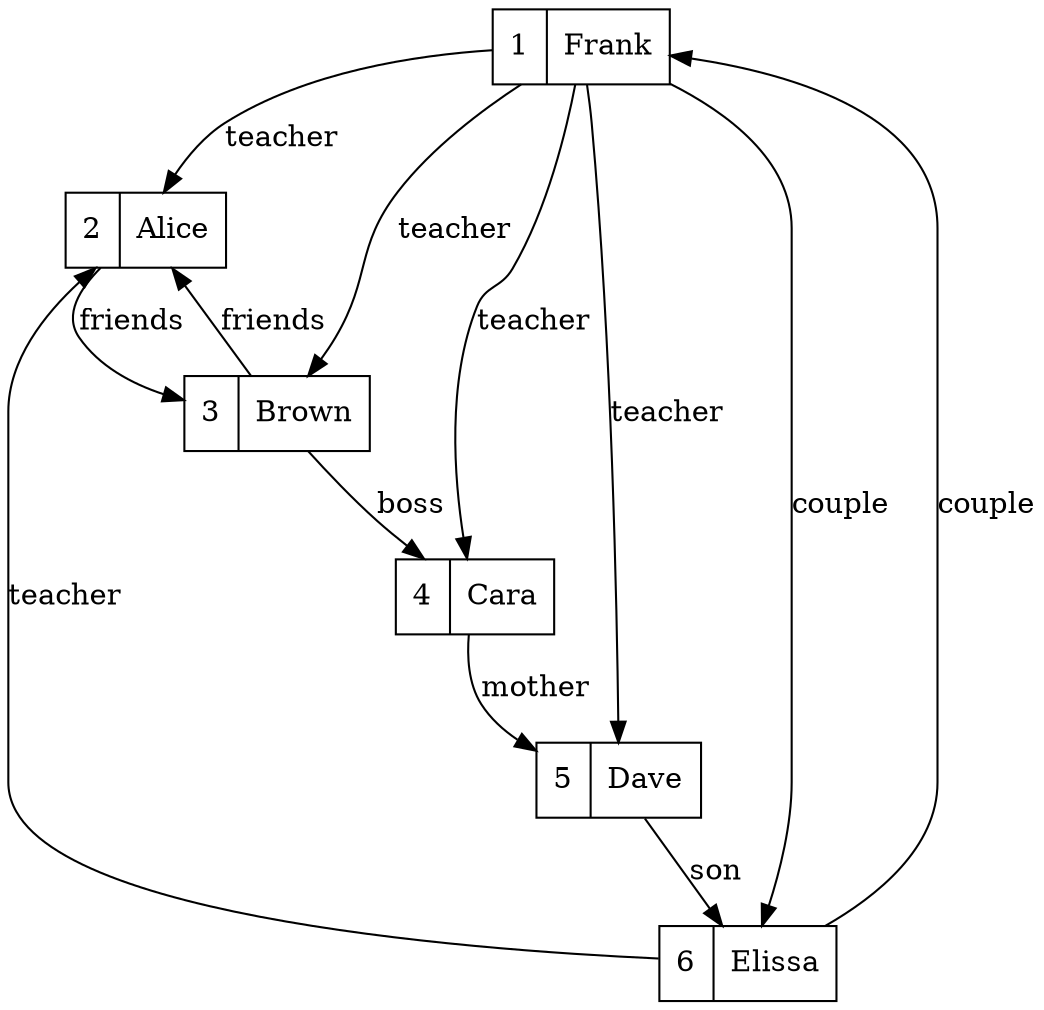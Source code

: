 digraph out {
node [shape=record];
node1 [label="<f0>1|<f1>Frank"];
node2 [label="<f0>2|<f1>Alice"];
node3 [label="<f0>3|<f1>Brown"];
node4 [label="<f0>4|<f1>Cara"];
node5 [label="<f0>5|<f1>Dave"];
node6 [label="<f0>6|<f1>Elissa"];
node1 -> node6 [label = "couple"];
node2 -> node3 [label = "friends"];
node3 -> node4 [label = "boss"];
node4 -> node5 [label = "mother"];
node5 -> node6 [label = "son"];
node6 -> node2 [label = "teacher"];
node1 -> node2 [label = "teacher"];
node1 -> node3 [label = "teacher"];
node1 -> node4 [label = "teacher"];
node1 -> node5 [label = "teacher"];
node3 -> node2 [label = "friends"];
node6 -> node1 [label = "couple"];
}
